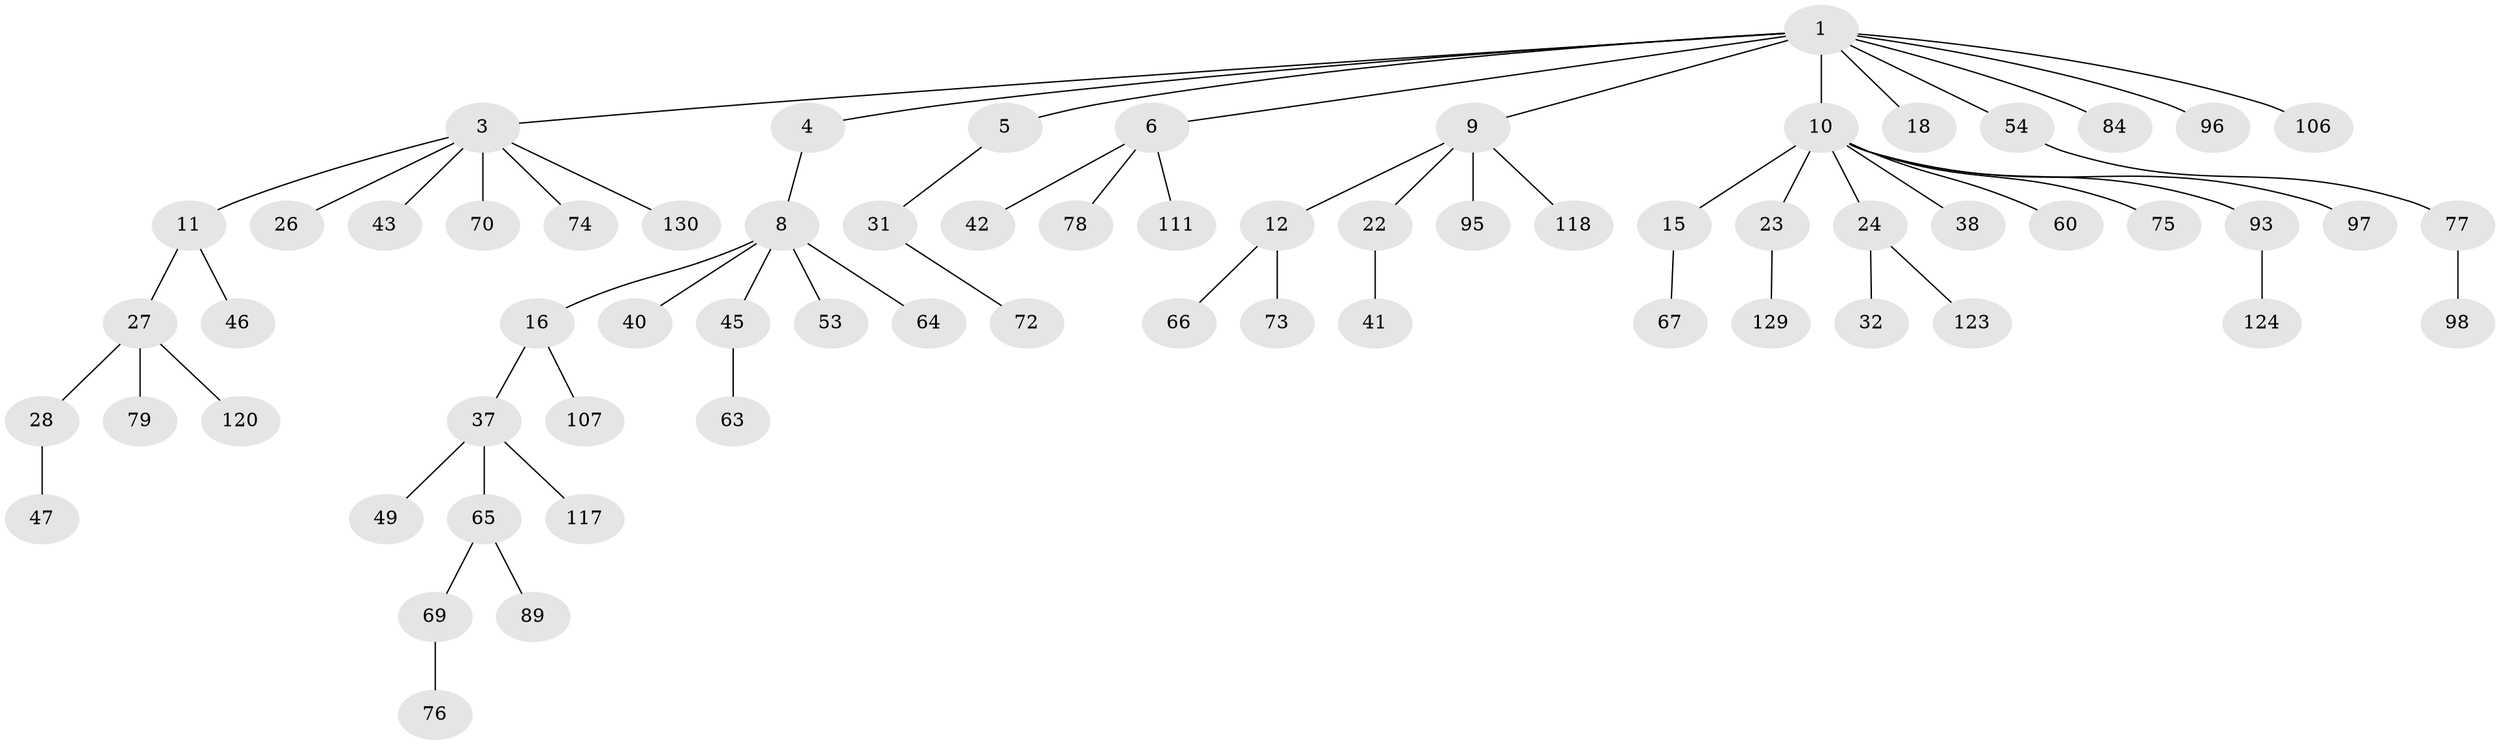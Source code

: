 // original degree distribution, {7: 0.015037593984962405, 6: 0.007518796992481203, 2: 0.23308270676691728, 4: 0.06766917293233082, 5: 0.045112781954887216, 3: 0.12030075187969924, 1: 0.5112781954887218}
// Generated by graph-tools (version 1.1) at 2025/15/03/09/25 04:15:22]
// undirected, 66 vertices, 65 edges
graph export_dot {
graph [start="1"]
  node [color=gray90,style=filled];
  1 [super="+2"];
  3 [super="+58+21+44+56"];
  4 [super="+7"];
  5 [super="+133+29"];
  6 [super="+50"];
  8 [super="+19"];
  9;
  10 [super="+17+13"];
  11;
  12 [super="+102+30+25"];
  15;
  16;
  18 [super="+51+85"];
  22 [super="+33"];
  23;
  24 [super="+71"];
  26;
  27 [super="+48"];
  28;
  31;
  32;
  37 [super="+55"];
  38;
  40;
  41;
  42 [super="+127"];
  43;
  45 [super="+80"];
  46 [super="+116+83"];
  47 [super="+68"];
  49;
  53;
  54 [super="+62"];
  60 [super="+112"];
  63;
  64;
  65;
  66;
  67;
  69 [super="+104+115"];
  70;
  72;
  73;
  74 [super="+125"];
  75;
  76 [super="+122+81"];
  77;
  78;
  79;
  84 [super="+100+92"];
  89 [super="+91"];
  93 [super="+126+114"];
  95;
  96 [super="+119+105"];
  97;
  98;
  106 [super="+121"];
  107;
  111;
  117;
  118 [super="+132"];
  120;
  123;
  124;
  129;
  130;
  1 -- 4;
  1 -- 5;
  1 -- 9;
  1 -- 54;
  1 -- 96;
  1 -- 106;
  1 -- 18;
  1 -- 3;
  1 -- 84;
  1 -- 6;
  1 -- 10;
  3 -- 11;
  3 -- 26;
  3 -- 43;
  3 -- 130;
  3 -- 74;
  3 -- 70;
  4 -- 8;
  5 -- 31;
  6 -- 42;
  6 -- 78;
  6 -- 111;
  8 -- 16;
  8 -- 64;
  8 -- 40;
  8 -- 45;
  8 -- 53;
  9 -- 12;
  9 -- 22;
  9 -- 95;
  9 -- 118;
  10 -- 15;
  10 -- 24;
  10 -- 97;
  10 -- 38;
  10 -- 23;
  10 -- 75;
  10 -- 60;
  10 -- 93;
  11 -- 27;
  11 -- 46;
  12 -- 73;
  12 -- 66;
  15 -- 67;
  16 -- 37;
  16 -- 107;
  22 -- 41;
  23 -- 129;
  24 -- 32;
  24 -- 123;
  27 -- 28;
  27 -- 79;
  27 -- 120;
  28 -- 47;
  31 -- 72;
  37 -- 49;
  37 -- 65;
  37 -- 117;
  45 -- 63;
  54 -- 77;
  65 -- 69;
  65 -- 89;
  69 -- 76;
  77 -- 98;
  93 -- 124;
}
